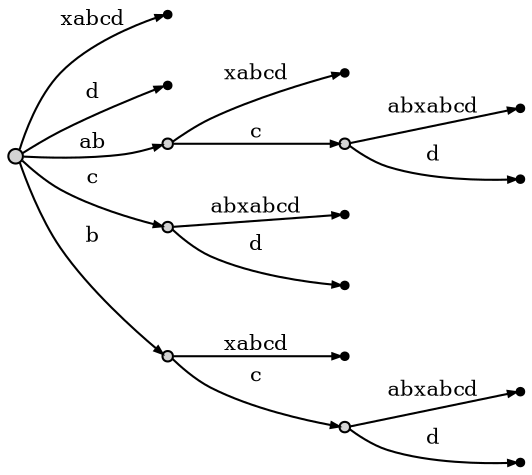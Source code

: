 digraph {
	rankdir = LR;
	edge [arrowsize=0.4,fontsize=10]
	node1 [label="",style=filled,fillcolor=lightgrey,shape=circle,width=.1,height=.1];
//------leaves------
	node6 [label="",shape=point]
	node2 [label="",shape=point]
	node11 [label="",shape=point]
	node9 [label="",shape=point]
	node4 [label="",shape=point]
	node15 [label="",shape=point]
	node8 [label="",shape=point]
	node3 [label="",shape=point]
	node13 [label="",shape=point]
	node16 [label="",shape=point]
//------internal nodes------
	node5 [label="",style=filled,fillcolor=lightgrey,shape=circle,width=.07,height=.07]
	node10 [label="",style=filled,fillcolor=lightgrey,shape=circle,width=.07,height=.07]
	node14 [label="",style=filled,fillcolor=lightgrey,shape=circle,width=.07,height=.07]
	node7 [label="",style=filled,fillcolor=lightgrey,shape=circle,width=.07,height=.07]
	node12 [label="",style=filled,fillcolor=lightgrey,shape=circle,width=.07,height=.07]
//------edges------
	node1 -> node5 [label="ab",weight=3]
	node5 -> node6 [label="xabcd",weight=3]
	node5 -> node10 [label="c",weight=3]
	node10 -> node2 [label="abxabcd",weight=3]
	node10 -> node11 [label="d",weight=3]
	node1 -> node9 [label="xabcd",weight=3]
	node1 -> node14 [label="c",weight=3]
	node14 -> node4 [label="abxabcd",weight=3]
	node14 -> node15 [label="d",weight=3]
	node1 -> node7 [label="b",weight=3]
	node7 -> node8 [label="xabcd",weight=3]
	node7 -> node12 [label="c",weight=3]
	node12 -> node3 [label="abxabcd",weight=3]
	node12 -> node13 [label="d",weight=3]
	node1 -> node16 [label="d",weight=3]
//------suffix links------
}

